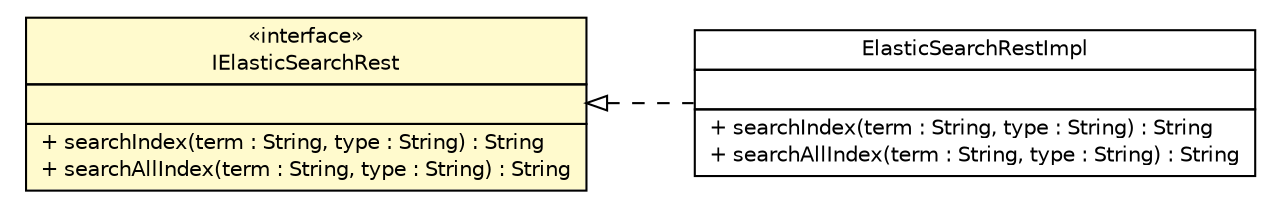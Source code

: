 #!/usr/local/bin/dot
#
# Class diagram 
# Generated by UMLGraph version 5.1 (http://www.umlgraph.org/)
#

digraph G {
	edge [fontname="Helvetica",fontsize=10,labelfontname="Helvetica",labelfontsize=10];
	node [fontname="Helvetica",fontsize=10,shape=plaintext];
	nodesep=0.25;
	ranksep=0.5;
	rankdir=LR;
	// com.inn.headstartdemo.rest.IElasticSearchRest
	c36546 [label=<<table title="com.inn.headstartdemo.rest.IElasticSearchRest" border="0" cellborder="1" cellspacing="0" cellpadding="2" port="p" bgcolor="lemonChiffon" href="./IElasticSearchRest.html">
		<tr><td><table border="0" cellspacing="0" cellpadding="1">
<tr><td align="center" balign="center"> &#171;interface&#187; </td></tr>
<tr><td align="center" balign="center"> IElasticSearchRest </td></tr>
		</table></td></tr>
		<tr><td><table border="0" cellspacing="0" cellpadding="1">
<tr><td align="left" balign="left">  </td></tr>
		</table></td></tr>
		<tr><td><table border="0" cellspacing="0" cellpadding="1">
<tr><td align="left" balign="left"> + searchIndex(term : String, type : String) : String </td></tr>
<tr><td align="left" balign="left"> + searchAllIndex(term : String, type : String) : String </td></tr>
		</table></td></tr>
		</table>>, fontname="Helvetica", fontcolor="black", fontsize=10.0];
	// com.inn.headstartdemo.rest.impl.ElasticSearchRestImpl
	c36565 [label=<<table title="com.inn.headstartdemo.rest.impl.ElasticSearchRestImpl" border="0" cellborder="1" cellspacing="0" cellpadding="2" port="p" href="./impl/ElasticSearchRestImpl.html">
		<tr><td><table border="0" cellspacing="0" cellpadding="1">
<tr><td align="center" balign="center"> ElasticSearchRestImpl </td></tr>
		</table></td></tr>
		<tr><td><table border="0" cellspacing="0" cellpadding="1">
<tr><td align="left" balign="left">  </td></tr>
		</table></td></tr>
		<tr><td><table border="0" cellspacing="0" cellpadding="1">
<tr><td align="left" balign="left"> + searchIndex(term : String, type : String) : String </td></tr>
<tr><td align="left" balign="left"> + searchAllIndex(term : String, type : String) : String </td></tr>
		</table></td></tr>
		</table>>, fontname="Helvetica", fontcolor="black", fontsize=10.0];
	//com.inn.headstartdemo.rest.impl.ElasticSearchRestImpl implements com.inn.headstartdemo.rest.IElasticSearchRest
	c36546:p -> c36565:p [dir=back,arrowtail=empty,style=dashed];
}

